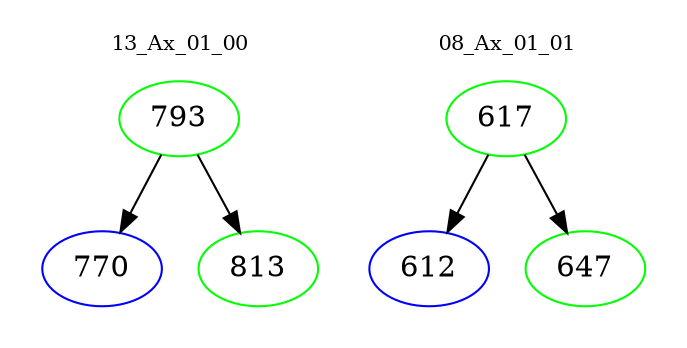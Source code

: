 digraph{
subgraph cluster_0 {
color = white
label = "13_Ax_01_00";
fontsize=10;
T0_793 [label="793", color="green"]
T0_793 -> T0_770 [color="black"]
T0_770 [label="770", color="blue"]
T0_793 -> T0_813 [color="black"]
T0_813 [label="813", color="green"]
}
subgraph cluster_1 {
color = white
label = "08_Ax_01_01";
fontsize=10;
T1_617 [label="617", color="green"]
T1_617 -> T1_612 [color="black"]
T1_612 [label="612", color="blue"]
T1_617 -> T1_647 [color="black"]
T1_647 [label="647", color="green"]
}
}

